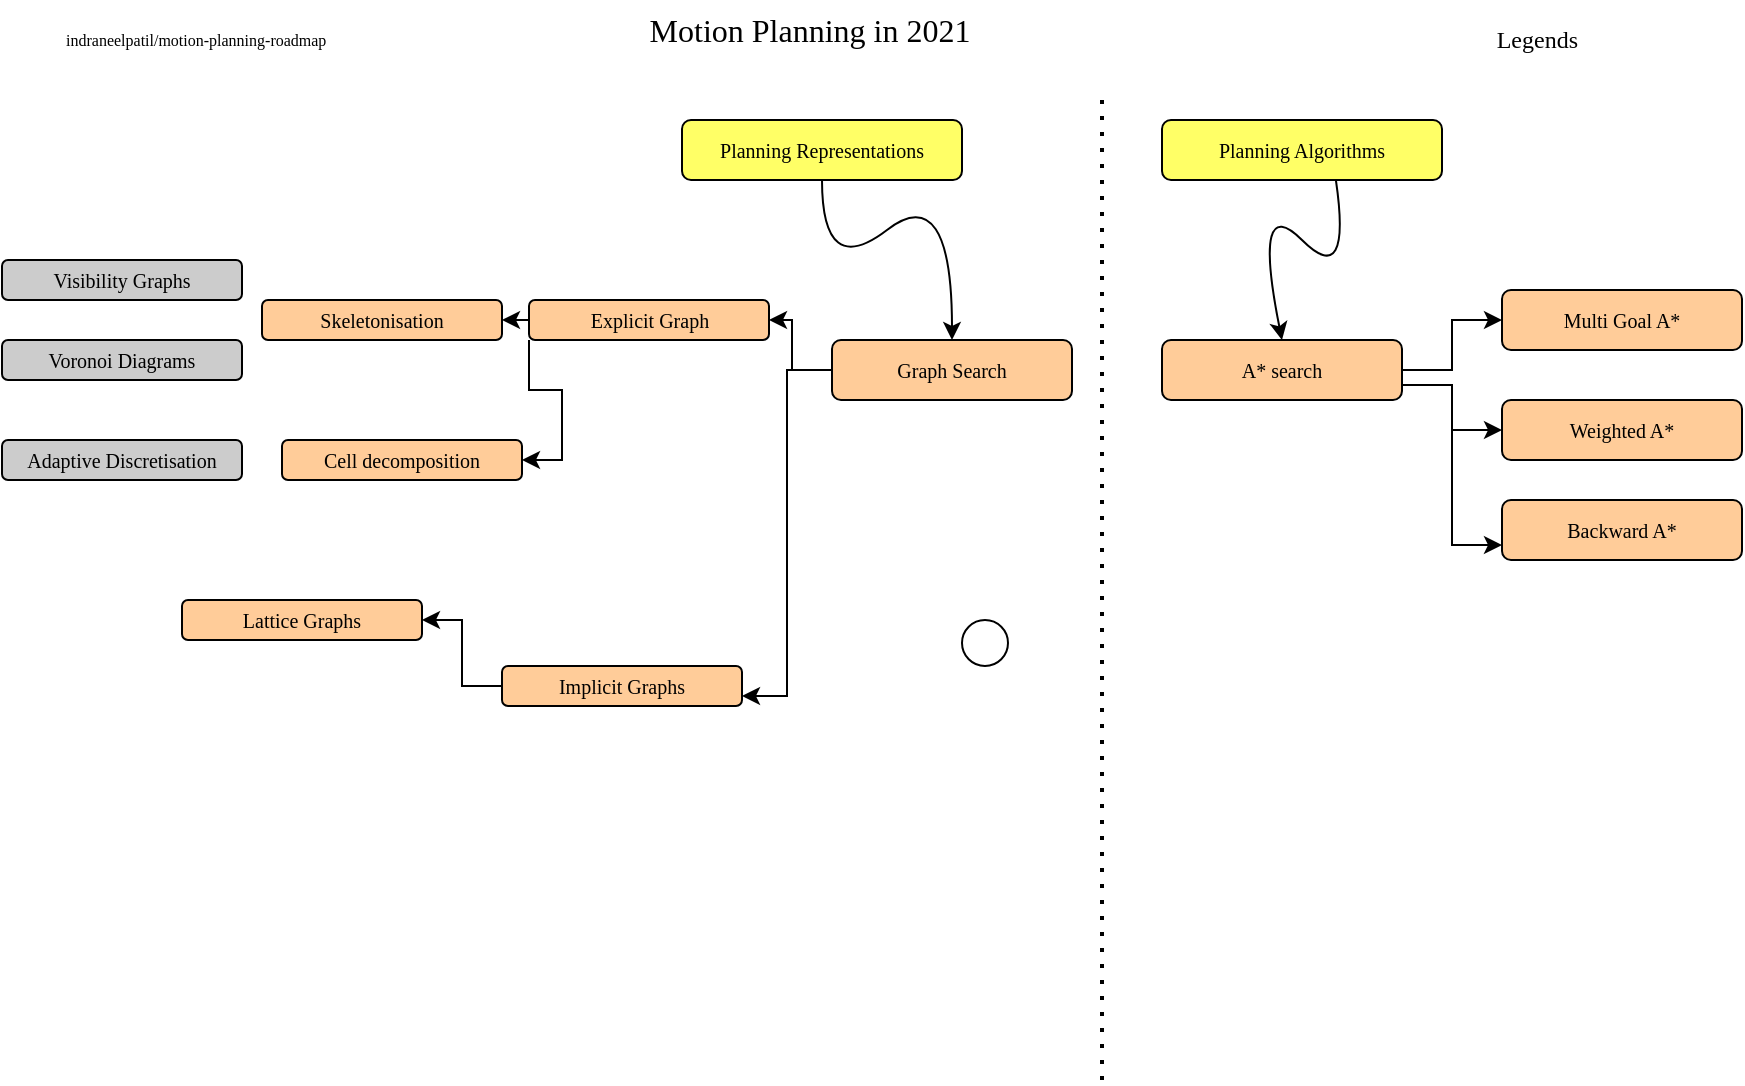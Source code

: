 <mxfile version="15.9.6" type="github">
  <diagram id="dA2bW75Uh9zArZUYn6UA" name="Page-1">
    <mxGraphModel dx="946" dy="614" grid="1" gridSize="10" guides="1" tooltips="1" connect="1" arrows="1" fold="1" page="1" pageScale="1" pageWidth="1100" pageHeight="1700" math="0" shadow="0">
      <root>
        <mxCell id="0" />
        <mxCell id="1" parent="0" />
        <mxCell id="ajxtEgKc9McXnAEBvQGd-1" value="Motion Planning in 2021" style="text;html=1;strokeColor=none;fillColor=none;align=center;verticalAlign=middle;whiteSpace=wrap;rounded=0;comic=0;fontFamily=Verdana;fontSize=16;fontStyle=0" parent="1" vertex="1">
          <mxGeometry x="273.5" y="30" width="280" height="30" as="geometry" />
        </mxCell>
        <mxCell id="ajxtEgKc9McXnAEBvQGd-2" value="" style="shape=image;html=1;verticalAlign=top;verticalLabelPosition=bottom;labelBackgroundColor=#ffffff;imageAspect=0;aspect=fixed;image=https://cdn1.iconfinder.com/data/icons/logotypes/32/github-128.png;rounded=1;glass=0;comic=0;strokeColor=#000000;fillColor=#FFFFFF;fontFamily=Verdana;fontSize=14;align=center;" parent="1" vertex="1">
          <mxGeometry x="20" y="40" width="20" height="20" as="geometry" />
        </mxCell>
        <mxCell id="ajxtEgKc9McXnAEBvQGd-3" value="indraneelpatil/motion-planning-roadmap" style="text;html=1;strokeColor=none;fillColor=none;align=left;verticalAlign=middle;whiteSpace=wrap;rounded=0;comic=0;fontFamily=Verdana;fontSize=8;" parent="1" vertex="1">
          <mxGeometry x="40" y="42.5" width="260" height="15" as="geometry" />
        </mxCell>
        <mxCell id="ajxtEgKc9McXnAEBvQGd-4" value="Legends" style="text;html=1;strokeColor=none;fillColor=none;align=right;verticalAlign=middle;whiteSpace=wrap;rounded=0;comic=0;fontFamily=Verdana;fontSize=12;" parent="1" vertex="1">
          <mxGeometry x="720" y="40" width="80" height="20" as="geometry" />
        </mxCell>
        <mxCell id="ajxtEgKc9McXnAEBvQGd-5" value="Planning Representations" style="rounded=1;whiteSpace=wrap;html=1;comic=0;fontFamily=Verdana;fontSize=10;fillColor=#FFFF66;" parent="1" vertex="1">
          <mxGeometry x="350" y="90" width="140" height="30" as="geometry" />
        </mxCell>
        <mxCell id="ajxtEgKc9McXnAEBvQGd-16" value="" style="edgeStyle=orthogonalEdgeStyle;rounded=0;orthogonalLoop=1;jettySize=auto;html=1;" parent="1" source="ajxtEgKc9McXnAEBvQGd-6" target="ajxtEgKc9McXnAEBvQGd-10" edge="1">
          <mxGeometry relative="1" as="geometry" />
        </mxCell>
        <mxCell id="ajxtEgKc9McXnAEBvQGd-22" style="edgeStyle=orthogonalEdgeStyle;rounded=0;orthogonalLoop=1;jettySize=auto;html=1;entryX=1;entryY=0.75;entryDx=0;entryDy=0;" parent="1" source="ajxtEgKc9McXnAEBvQGd-6" target="ajxtEgKc9McXnAEBvQGd-11" edge="1">
          <mxGeometry relative="1" as="geometry" />
        </mxCell>
        <mxCell id="ajxtEgKc9McXnAEBvQGd-6" value="Graph Search" style="rounded=1;whiteSpace=wrap;html=1;comic=0;fontFamily=Verdana;fontSize=10;fillColor=#FFCC99;" parent="1" vertex="1">
          <mxGeometry x="425" y="200" width="120" height="30" as="geometry" />
        </mxCell>
        <mxCell id="ajxtEgKc9McXnAEBvQGd-7" value="Visibility Graphs" style="rounded=1;whiteSpace=wrap;html=1;comic=0;fontFamily=Verdana;fontSize=10;fillColor=#CCCCCC;" parent="1" vertex="1">
          <mxGeometry x="10" y="160" width="120" height="20" as="geometry" />
        </mxCell>
        <mxCell id="ajxtEgKc9McXnAEBvQGd-8" value="" style="ellipse;whiteSpace=wrap;html=1;aspect=fixed;rounded=1;comic=0;strokeColor=#000000;fillColor=#FFFFFF;fontFamily=Verdana;fontSize=14;align=center;" parent="1" vertex="1">
          <mxGeometry x="490" y="340" width="23" height="23" as="geometry" />
        </mxCell>
        <mxCell id="ajxtEgKc9McXnAEBvQGd-26" style="edgeStyle=orthogonalEdgeStyle;rounded=0;orthogonalLoop=1;jettySize=auto;html=1;exitX=0;exitY=0.5;exitDx=0;exitDy=0;entryX=1;entryY=0.5;entryDx=0;entryDy=0;" parent="1" source="ajxtEgKc9McXnAEBvQGd-10" target="ajxtEgKc9McXnAEBvQGd-23" edge="1">
          <mxGeometry relative="1" as="geometry" />
        </mxCell>
        <mxCell id="ajxtEgKc9McXnAEBvQGd-31" style="edgeStyle=orthogonalEdgeStyle;rounded=0;orthogonalLoop=1;jettySize=auto;html=1;exitX=0;exitY=1;exitDx=0;exitDy=0;entryX=1;entryY=0.5;entryDx=0;entryDy=0;" parent="1" source="ajxtEgKc9McXnAEBvQGd-10" target="ajxtEgKc9McXnAEBvQGd-28" edge="1">
          <mxGeometry relative="1" as="geometry" />
        </mxCell>
        <mxCell id="ajxtEgKc9McXnAEBvQGd-10" value="Explicit Graph" style="rounded=1;whiteSpace=wrap;html=1;comic=0;fontFamily=Verdana;fontSize=10;fillColor=#FFCC99;" parent="1" vertex="1">
          <mxGeometry x="273.5" y="180" width="120" height="20" as="geometry" />
        </mxCell>
        <mxCell id="afFbfTfmO1wmqLPXjA7H-2" style="edgeStyle=orthogonalEdgeStyle;rounded=0;orthogonalLoop=1;jettySize=auto;html=1;entryX=1;entryY=0.5;entryDx=0;entryDy=0;" parent="1" source="ajxtEgKc9McXnAEBvQGd-11" target="afFbfTfmO1wmqLPXjA7H-1" edge="1">
          <mxGeometry relative="1" as="geometry" />
        </mxCell>
        <mxCell id="ajxtEgKc9McXnAEBvQGd-11" value="Implicit Graphs" style="rounded=1;whiteSpace=wrap;html=1;comic=0;fontFamily=Verdana;fontSize=10;fillColor=#FFCC99;" parent="1" vertex="1">
          <mxGeometry x="260" y="363" width="120" height="20" as="geometry" />
        </mxCell>
        <mxCell id="ajxtEgKc9McXnAEBvQGd-12" value="Planning Algorithms" style="rounded=1;whiteSpace=wrap;html=1;comic=0;fontFamily=Verdana;fontSize=10;fillColor=#FFFF66;" parent="1" vertex="1">
          <mxGeometry x="590" y="90" width="140" height="30" as="geometry" />
        </mxCell>
        <mxCell id="ajxtEgKc9McXnAEBvQGd-13" value="" style="endArrow=none;dashed=1;html=1;dashPattern=1 3;strokeWidth=2;rounded=0;" parent="1" edge="1">
          <mxGeometry width="50" height="50" relative="1" as="geometry">
            <mxPoint x="560" y="570" as="sourcePoint" />
            <mxPoint x="560" y="80" as="targetPoint" />
          </mxGeometry>
        </mxCell>
        <mxCell id="ajxtEgKc9McXnAEBvQGd-20" value="Voronoi Diagrams" style="rounded=1;whiteSpace=wrap;html=1;comic=0;fontFamily=Verdana;fontSize=10;fillColor=#CCCCCC;" parent="1" vertex="1">
          <mxGeometry x="10" y="200" width="120" height="20" as="geometry" />
        </mxCell>
        <mxCell id="ajxtEgKc9McXnAEBvQGd-23" value="Skeletonisation" style="rounded=1;whiteSpace=wrap;html=1;comic=0;fontFamily=Verdana;fontSize=10;fillColor=#FFCC99;" parent="1" vertex="1">
          <mxGeometry x="140" y="180" width="120" height="20" as="geometry" />
        </mxCell>
        <mxCell id="ajxtEgKc9McXnAEBvQGd-25" value="" style="curved=1;endArrow=classic;html=1;rounded=0;entryX=0.5;entryY=0;entryDx=0;entryDy=0;exitX=0.5;exitY=1;exitDx=0;exitDy=0;" parent="1" source="ajxtEgKc9McXnAEBvQGd-5" target="ajxtEgKc9McXnAEBvQGd-6" edge="1">
          <mxGeometry width="50" height="50" relative="1" as="geometry">
            <mxPoint x="400" y="300" as="sourcePoint" />
            <mxPoint x="450" y="250" as="targetPoint" />
            <Array as="points">
              <mxPoint x="420" y="170" />
              <mxPoint x="485" y="120" />
            </Array>
          </mxGeometry>
        </mxCell>
        <mxCell id="ajxtEgKc9McXnAEBvQGd-28" value="Cell decomposition" style="rounded=1;whiteSpace=wrap;html=1;comic=0;fontFamily=Verdana;fontSize=10;fillColor=#FFCC99;" parent="1" vertex="1">
          <mxGeometry x="150" y="250" width="120" height="20" as="geometry" />
        </mxCell>
        <mxCell id="ajxtEgKc9McXnAEBvQGd-32" value="Adaptive Discretisation" style="rounded=1;whiteSpace=wrap;html=1;comic=0;fontFamily=Verdana;fontSize=10;fillColor=#CCCCCC;" parent="1" vertex="1">
          <mxGeometry x="10" y="250" width="120" height="20" as="geometry" />
        </mxCell>
        <mxCell id="afFbfTfmO1wmqLPXjA7H-1" value="Lattice Graphs" style="rounded=1;whiteSpace=wrap;html=1;comic=0;fontFamily=Verdana;fontSize=10;fillColor=#FFCC99;" parent="1" vertex="1">
          <mxGeometry x="100" y="330" width="120" height="20" as="geometry" />
        </mxCell>
        <mxCell id="mBxpHt6kNz-rFTSF95wJ-4" style="edgeStyle=orthogonalEdgeStyle;rounded=0;orthogonalLoop=1;jettySize=auto;html=1;exitX=1;exitY=0.5;exitDx=0;exitDy=0;" edge="1" parent="1" source="mBxpHt6kNz-rFTSF95wJ-2" target="mBxpHt6kNz-rFTSF95wJ-3">
          <mxGeometry relative="1" as="geometry" />
        </mxCell>
        <mxCell id="mBxpHt6kNz-rFTSF95wJ-7" style="edgeStyle=orthogonalEdgeStyle;rounded=0;orthogonalLoop=1;jettySize=auto;html=1;exitX=1;exitY=0.75;exitDx=0;exitDy=0;entryX=0;entryY=0.5;entryDx=0;entryDy=0;" edge="1" parent="1" source="mBxpHt6kNz-rFTSF95wJ-2" target="mBxpHt6kNz-rFTSF95wJ-6">
          <mxGeometry relative="1" as="geometry" />
        </mxCell>
        <mxCell id="mBxpHt6kNz-rFTSF95wJ-9" style="edgeStyle=orthogonalEdgeStyle;rounded=0;orthogonalLoop=1;jettySize=auto;html=1;exitX=1;exitY=0.75;exitDx=0;exitDy=0;entryX=0;entryY=0.75;entryDx=0;entryDy=0;" edge="1" parent="1" source="mBxpHt6kNz-rFTSF95wJ-2" target="mBxpHt6kNz-rFTSF95wJ-8">
          <mxGeometry relative="1" as="geometry" />
        </mxCell>
        <mxCell id="mBxpHt6kNz-rFTSF95wJ-2" value="A* search" style="rounded=1;whiteSpace=wrap;html=1;comic=0;fontFamily=Verdana;fontSize=10;fillColor=#FFCC99;" vertex="1" parent="1">
          <mxGeometry x="590" y="200" width="120" height="30" as="geometry" />
        </mxCell>
        <mxCell id="mBxpHt6kNz-rFTSF95wJ-3" value="Multi Goal A*" style="rounded=1;whiteSpace=wrap;html=1;comic=0;fontFamily=Verdana;fontSize=10;fillColor=#FFCC99;" vertex="1" parent="1">
          <mxGeometry x="760" y="175" width="120" height="30" as="geometry" />
        </mxCell>
        <mxCell id="mBxpHt6kNz-rFTSF95wJ-5" value="" style="curved=1;endArrow=classic;html=1;rounded=0;entryX=0.5;entryY=0;entryDx=0;entryDy=0;exitX=0.621;exitY=1;exitDx=0;exitDy=0;exitPerimeter=0;" edge="1" parent="1" source="ajxtEgKc9McXnAEBvQGd-12" target="mBxpHt6kNz-rFTSF95wJ-2">
          <mxGeometry width="50" height="50" relative="1" as="geometry">
            <mxPoint x="635" y="175" as="sourcePoint" />
            <mxPoint x="685" y="125" as="targetPoint" />
            <Array as="points">
              <mxPoint x="685" y="175" />
              <mxPoint x="635" y="125" />
            </Array>
          </mxGeometry>
        </mxCell>
        <mxCell id="mBxpHt6kNz-rFTSF95wJ-6" value="Weighted A*" style="rounded=1;whiteSpace=wrap;html=1;comic=0;fontFamily=Verdana;fontSize=10;fillColor=#FFCC99;" vertex="1" parent="1">
          <mxGeometry x="760" y="230" width="120" height="30" as="geometry" />
        </mxCell>
        <mxCell id="mBxpHt6kNz-rFTSF95wJ-8" value="Backward A*" style="rounded=1;whiteSpace=wrap;html=1;comic=0;fontFamily=Verdana;fontSize=10;fillColor=#FFCC99;" vertex="1" parent="1">
          <mxGeometry x="760" y="280" width="120" height="30" as="geometry" />
        </mxCell>
      </root>
    </mxGraphModel>
  </diagram>
</mxfile>
